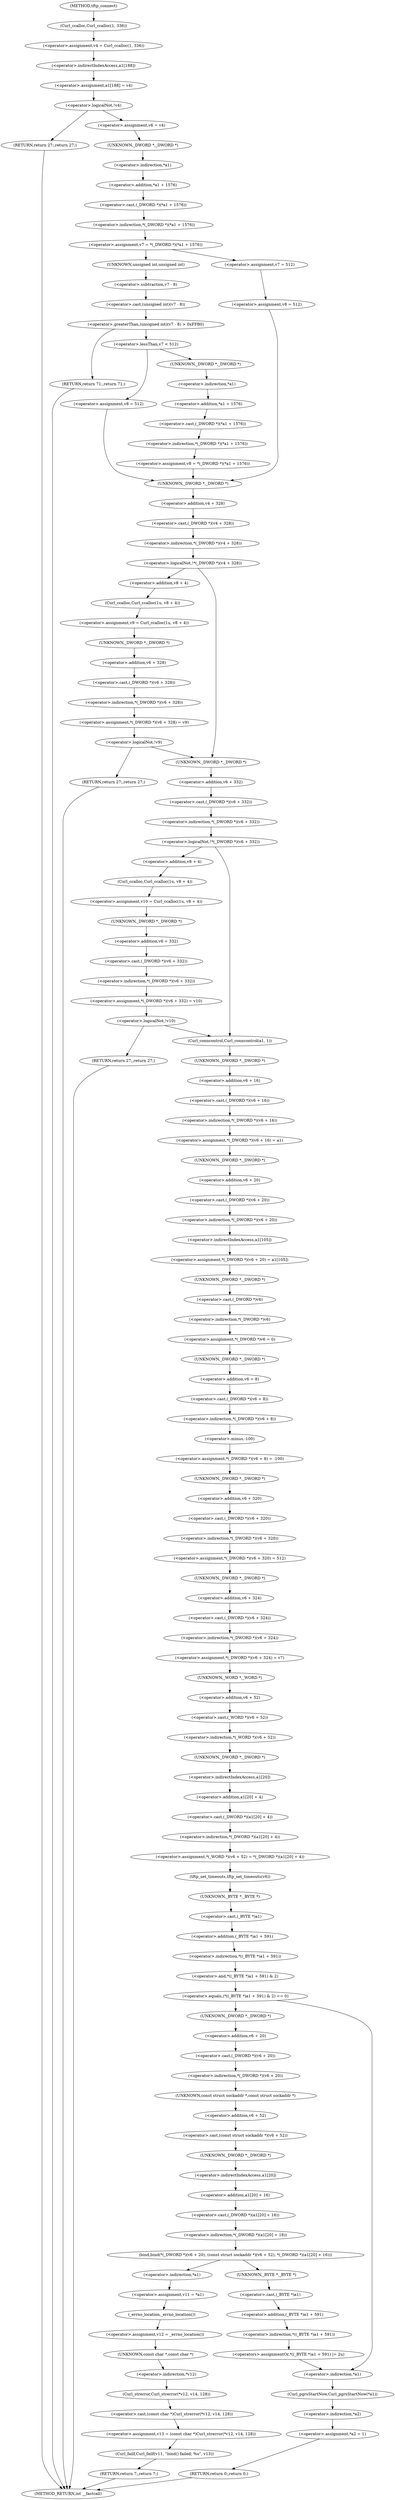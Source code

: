 digraph tftp_connect {  
"1000125" [label = "(<operator>.assignment,v4 = Curl_ccalloc(1, 336))" ]
"1000127" [label = "(Curl_ccalloc,Curl_ccalloc(1, 336))" ]
"1000130" [label = "(<operator>.assignment,a1[188] = v4)" ]
"1000131" [label = "(<operator>.indirectIndexAccess,a1[188])" ]
"1000136" [label = "(<operator>.logicalNot,!v4)" ]
"1000138" [label = "(RETURN,return 27;,return 27;)" ]
"1000140" [label = "(<operator>.assignment,v6 = v4)" ]
"1000143" [label = "(<operator>.assignment,v7 = *(_DWORD *)(*a1 + 1576))" ]
"1000145" [label = "(<operator>.indirection,*(_DWORD *)(*a1 + 1576))" ]
"1000146" [label = "(<operator>.cast,(_DWORD *)(*a1 + 1576))" ]
"1000147" [label = "(UNKNOWN,_DWORD *,_DWORD *)" ]
"1000148" [label = "(<operator>.addition,*a1 + 1576)" ]
"1000149" [label = "(<operator>.indirection,*a1)" ]
"1000156" [label = "(<operator>.greaterThan,(unsigned int)(v7 - 8) > 0xFFB0)" ]
"1000157" [label = "(<operator>.cast,(unsigned int)(v7 - 8))" ]
"1000158" [label = "(UNKNOWN,unsigned int,unsigned int)" ]
"1000159" [label = "(<operator>.subtraction,v7 - 8)" ]
"1000163" [label = "(RETURN,return 71;,return 71;)" ]
"1000166" [label = "(<operator>.lessThan,v7 < 512)" ]
"1000169" [label = "(<operator>.assignment,v8 = 512)" ]
"1000173" [label = "(<operator>.assignment,v8 = *(_DWORD *)(*a1 + 1576))" ]
"1000175" [label = "(<operator>.indirection,*(_DWORD *)(*a1 + 1576))" ]
"1000176" [label = "(<operator>.cast,(_DWORD *)(*a1 + 1576))" ]
"1000177" [label = "(UNKNOWN,_DWORD *,_DWORD *)" ]
"1000178" [label = "(<operator>.addition,*a1 + 1576)" ]
"1000179" [label = "(<operator>.indirection,*a1)" ]
"1000184" [label = "(<operator>.assignment,v7 = 512)" ]
"1000187" [label = "(<operator>.assignment,v8 = 512)" ]
"1000191" [label = "(<operator>.logicalNot,!*(_DWORD *)(v4 + 328))" ]
"1000192" [label = "(<operator>.indirection,*(_DWORD *)(v4 + 328))" ]
"1000193" [label = "(<operator>.cast,(_DWORD *)(v4 + 328))" ]
"1000194" [label = "(UNKNOWN,_DWORD *,_DWORD *)" ]
"1000195" [label = "(<operator>.addition,v4 + 328)" ]
"1000199" [label = "(<operator>.assignment,v9 = Curl_ccalloc(1u, v8 + 4))" ]
"1000201" [label = "(Curl_ccalloc,Curl_ccalloc(1u, v8 + 4))" ]
"1000203" [label = "(<operator>.addition,v8 + 4)" ]
"1000206" [label = "(<operator>.assignment,*(_DWORD *)(v6 + 328) = v9)" ]
"1000207" [label = "(<operator>.indirection,*(_DWORD *)(v6 + 328))" ]
"1000208" [label = "(<operator>.cast,(_DWORD *)(v6 + 328))" ]
"1000209" [label = "(UNKNOWN,_DWORD *,_DWORD *)" ]
"1000210" [label = "(<operator>.addition,v6 + 328)" ]
"1000215" [label = "(<operator>.logicalNot,!v9)" ]
"1000217" [label = "(RETURN,return 27;,return 27;)" ]
"1000220" [label = "(<operator>.logicalNot,!*(_DWORD *)(v6 + 332))" ]
"1000221" [label = "(<operator>.indirection,*(_DWORD *)(v6 + 332))" ]
"1000222" [label = "(<operator>.cast,(_DWORD *)(v6 + 332))" ]
"1000223" [label = "(UNKNOWN,_DWORD *,_DWORD *)" ]
"1000224" [label = "(<operator>.addition,v6 + 332)" ]
"1000228" [label = "(<operator>.assignment,v10 = Curl_ccalloc(1u, v8 + 4))" ]
"1000230" [label = "(Curl_ccalloc,Curl_ccalloc(1u, v8 + 4))" ]
"1000232" [label = "(<operator>.addition,v8 + 4)" ]
"1000235" [label = "(<operator>.assignment,*(_DWORD *)(v6 + 332) = v10)" ]
"1000236" [label = "(<operator>.indirection,*(_DWORD *)(v6 + 332))" ]
"1000237" [label = "(<operator>.cast,(_DWORD *)(v6 + 332))" ]
"1000238" [label = "(UNKNOWN,_DWORD *,_DWORD *)" ]
"1000239" [label = "(<operator>.addition,v6 + 332)" ]
"1000244" [label = "(<operator>.logicalNot,!v10)" ]
"1000246" [label = "(RETURN,return 27;,return 27;)" ]
"1000248" [label = "(Curl_conncontrol,Curl_conncontrol(a1, 1))" ]
"1000251" [label = "(<operator>.assignment,*(_DWORD *)(v6 + 16) = a1)" ]
"1000252" [label = "(<operator>.indirection,*(_DWORD *)(v6 + 16))" ]
"1000253" [label = "(<operator>.cast,(_DWORD *)(v6 + 16))" ]
"1000254" [label = "(UNKNOWN,_DWORD *,_DWORD *)" ]
"1000255" [label = "(<operator>.addition,v6 + 16)" ]
"1000259" [label = "(<operator>.assignment,*(_DWORD *)(v6 + 20) = a1[105])" ]
"1000260" [label = "(<operator>.indirection,*(_DWORD *)(v6 + 20))" ]
"1000261" [label = "(<operator>.cast,(_DWORD *)(v6 + 20))" ]
"1000262" [label = "(UNKNOWN,_DWORD *,_DWORD *)" ]
"1000263" [label = "(<operator>.addition,v6 + 20)" ]
"1000266" [label = "(<operator>.indirectIndexAccess,a1[105])" ]
"1000269" [label = "(<operator>.assignment,*(_DWORD *)v6 = 0)" ]
"1000270" [label = "(<operator>.indirection,*(_DWORD *)v6)" ]
"1000271" [label = "(<operator>.cast,(_DWORD *)v6)" ]
"1000272" [label = "(UNKNOWN,_DWORD *,_DWORD *)" ]
"1000275" [label = "(<operator>.assignment,*(_DWORD *)(v6 + 8) = -100)" ]
"1000276" [label = "(<operator>.indirection,*(_DWORD *)(v6 + 8))" ]
"1000277" [label = "(<operator>.cast,(_DWORD *)(v6 + 8))" ]
"1000278" [label = "(UNKNOWN,_DWORD *,_DWORD *)" ]
"1000279" [label = "(<operator>.addition,v6 + 8)" ]
"1000282" [label = "(<operator>.minus,-100)" ]
"1000284" [label = "(<operator>.assignment,*(_DWORD *)(v6 + 320) = 512)" ]
"1000285" [label = "(<operator>.indirection,*(_DWORD *)(v6 + 320))" ]
"1000286" [label = "(<operator>.cast,(_DWORD *)(v6 + 320))" ]
"1000287" [label = "(UNKNOWN,_DWORD *,_DWORD *)" ]
"1000288" [label = "(<operator>.addition,v6 + 320)" ]
"1000292" [label = "(<operator>.assignment,*(_DWORD *)(v6 + 324) = v7)" ]
"1000293" [label = "(<operator>.indirection,*(_DWORD *)(v6 + 324))" ]
"1000294" [label = "(<operator>.cast,(_DWORD *)(v6 + 324))" ]
"1000295" [label = "(UNKNOWN,_DWORD *,_DWORD *)" ]
"1000296" [label = "(<operator>.addition,v6 + 324)" ]
"1000300" [label = "(<operator>.assignment,*(_WORD *)(v6 + 52) = *(_DWORD *)(a1[20] + 4))" ]
"1000301" [label = "(<operator>.indirection,*(_WORD *)(v6 + 52))" ]
"1000302" [label = "(<operator>.cast,(_WORD *)(v6 + 52))" ]
"1000303" [label = "(UNKNOWN,_WORD *,_WORD *)" ]
"1000304" [label = "(<operator>.addition,v6 + 52)" ]
"1000307" [label = "(<operator>.indirection,*(_DWORD *)(a1[20] + 4))" ]
"1000308" [label = "(<operator>.cast,(_DWORD *)(a1[20] + 4))" ]
"1000309" [label = "(UNKNOWN,_DWORD *,_DWORD *)" ]
"1000310" [label = "(<operator>.addition,a1[20] + 4)" ]
"1000311" [label = "(<operator>.indirectIndexAccess,a1[20])" ]
"1000315" [label = "(tftp_set_timeouts,tftp_set_timeouts(v6))" ]
"1000318" [label = "(<operator>.equals,(*((_BYTE *)a1 + 591) & 2) == 0)" ]
"1000319" [label = "(<operator>.and,*((_BYTE *)a1 + 591) & 2)" ]
"1000320" [label = "(<operator>.indirection,*((_BYTE *)a1 + 591))" ]
"1000321" [label = "(<operator>.addition,(_BYTE *)a1 + 591)" ]
"1000322" [label = "(<operator>.cast,(_BYTE *)a1)" ]
"1000323" [label = "(UNKNOWN,_BYTE *,_BYTE *)" ]
"1000330" [label = "(bind,bind(*(_DWORD *)(v6 + 20), (const struct sockaddr *)(v6 + 52), *(_DWORD *)(a1[20] + 16)))" ]
"1000331" [label = "(<operator>.indirection,*(_DWORD *)(v6 + 20))" ]
"1000332" [label = "(<operator>.cast,(_DWORD *)(v6 + 20))" ]
"1000333" [label = "(UNKNOWN,_DWORD *,_DWORD *)" ]
"1000334" [label = "(<operator>.addition,v6 + 20)" ]
"1000337" [label = "(<operator>.cast,(const struct sockaddr *)(v6 + 52))" ]
"1000338" [label = "(UNKNOWN,const struct sockaddr *,const struct sockaddr *)" ]
"1000339" [label = "(<operator>.addition,v6 + 52)" ]
"1000342" [label = "(<operator>.indirection,*(_DWORD *)(a1[20] + 16))" ]
"1000343" [label = "(<operator>.cast,(_DWORD *)(a1[20] + 16))" ]
"1000344" [label = "(UNKNOWN,_DWORD *,_DWORD *)" ]
"1000345" [label = "(<operator>.addition,a1[20] + 16)" ]
"1000346" [label = "(<operator>.indirectIndexAccess,a1[20])" ]
"1000351" [label = "(<operator>.assignment,v11 = *a1)" ]
"1000353" [label = "(<operator>.indirection,*a1)" ]
"1000355" [label = "(<operator>.assignment,v12 = _errno_location())" ]
"1000357" [label = "(_errno_location,_errno_location())" ]
"1000358" [label = "(<operator>.assignment,v13 = (const char *)Curl_strerror(*v12, v14, 128))" ]
"1000360" [label = "(<operator>.cast,(const char *)Curl_strerror(*v12, v14, 128))" ]
"1000361" [label = "(UNKNOWN,const char *,const char *)" ]
"1000362" [label = "(Curl_strerror,Curl_strerror(*v12, v14, 128))" ]
"1000363" [label = "(<operator>.indirection,*v12)" ]
"1000367" [label = "(Curl_failf,Curl_failf(v11, \"bind() failed; %s\", v13))" ]
"1000371" [label = "(RETURN,return 7;,return 7;)" ]
"1000373" [label = "(<operators>.assignmentOr,*((_BYTE *)a1 + 591) |= 2u)" ]
"1000374" [label = "(<operator>.indirection,*((_BYTE *)a1 + 591))" ]
"1000375" [label = "(<operator>.addition,(_BYTE *)a1 + 591)" ]
"1000376" [label = "(<operator>.cast,(_BYTE *)a1)" ]
"1000377" [label = "(UNKNOWN,_BYTE *,_BYTE *)" ]
"1000381" [label = "(Curl_pgrsStartNow,Curl_pgrsStartNow(*a1))" ]
"1000382" [label = "(<operator>.indirection,*a1)" ]
"1000384" [label = "(<operator>.assignment,*a2 = 1)" ]
"1000385" [label = "(<operator>.indirection,*a2)" ]
"1000388" [label = "(RETURN,return 0;,return 0;)" ]
"1000111" [label = "(METHOD,tftp_connect)" ]
"1000390" [label = "(METHOD_RETURN,int __fastcall)" ]
  "1000125" -> "1000131" 
  "1000127" -> "1000125" 
  "1000130" -> "1000136" 
  "1000131" -> "1000130" 
  "1000136" -> "1000138" 
  "1000136" -> "1000140" 
  "1000138" -> "1000390" 
  "1000140" -> "1000147" 
  "1000143" -> "1000158" 
  "1000143" -> "1000184" 
  "1000145" -> "1000143" 
  "1000146" -> "1000145" 
  "1000147" -> "1000149" 
  "1000148" -> "1000146" 
  "1000149" -> "1000148" 
  "1000156" -> "1000163" 
  "1000156" -> "1000166" 
  "1000157" -> "1000156" 
  "1000158" -> "1000159" 
  "1000159" -> "1000157" 
  "1000163" -> "1000390" 
  "1000166" -> "1000169" 
  "1000166" -> "1000177" 
  "1000169" -> "1000194" 
  "1000173" -> "1000194" 
  "1000175" -> "1000173" 
  "1000176" -> "1000175" 
  "1000177" -> "1000179" 
  "1000178" -> "1000176" 
  "1000179" -> "1000178" 
  "1000184" -> "1000187" 
  "1000187" -> "1000194" 
  "1000191" -> "1000223" 
  "1000191" -> "1000203" 
  "1000192" -> "1000191" 
  "1000193" -> "1000192" 
  "1000194" -> "1000195" 
  "1000195" -> "1000193" 
  "1000199" -> "1000209" 
  "1000201" -> "1000199" 
  "1000203" -> "1000201" 
  "1000206" -> "1000215" 
  "1000207" -> "1000206" 
  "1000208" -> "1000207" 
  "1000209" -> "1000210" 
  "1000210" -> "1000208" 
  "1000215" -> "1000223" 
  "1000215" -> "1000217" 
  "1000217" -> "1000390" 
  "1000220" -> "1000232" 
  "1000220" -> "1000248" 
  "1000221" -> "1000220" 
  "1000222" -> "1000221" 
  "1000223" -> "1000224" 
  "1000224" -> "1000222" 
  "1000228" -> "1000238" 
  "1000230" -> "1000228" 
  "1000232" -> "1000230" 
  "1000235" -> "1000244" 
  "1000236" -> "1000235" 
  "1000237" -> "1000236" 
  "1000238" -> "1000239" 
  "1000239" -> "1000237" 
  "1000244" -> "1000246" 
  "1000244" -> "1000248" 
  "1000246" -> "1000390" 
  "1000248" -> "1000254" 
  "1000251" -> "1000262" 
  "1000252" -> "1000251" 
  "1000253" -> "1000252" 
  "1000254" -> "1000255" 
  "1000255" -> "1000253" 
  "1000259" -> "1000272" 
  "1000260" -> "1000266" 
  "1000261" -> "1000260" 
  "1000262" -> "1000263" 
  "1000263" -> "1000261" 
  "1000266" -> "1000259" 
  "1000269" -> "1000278" 
  "1000270" -> "1000269" 
  "1000271" -> "1000270" 
  "1000272" -> "1000271" 
  "1000275" -> "1000287" 
  "1000276" -> "1000282" 
  "1000277" -> "1000276" 
  "1000278" -> "1000279" 
  "1000279" -> "1000277" 
  "1000282" -> "1000275" 
  "1000284" -> "1000295" 
  "1000285" -> "1000284" 
  "1000286" -> "1000285" 
  "1000287" -> "1000288" 
  "1000288" -> "1000286" 
  "1000292" -> "1000303" 
  "1000293" -> "1000292" 
  "1000294" -> "1000293" 
  "1000295" -> "1000296" 
  "1000296" -> "1000294" 
  "1000300" -> "1000315" 
  "1000301" -> "1000309" 
  "1000302" -> "1000301" 
  "1000303" -> "1000304" 
  "1000304" -> "1000302" 
  "1000307" -> "1000300" 
  "1000308" -> "1000307" 
  "1000309" -> "1000311" 
  "1000310" -> "1000308" 
  "1000311" -> "1000310" 
  "1000315" -> "1000323" 
  "1000318" -> "1000333" 
  "1000318" -> "1000382" 
  "1000319" -> "1000318" 
  "1000320" -> "1000319" 
  "1000321" -> "1000320" 
  "1000322" -> "1000321" 
  "1000323" -> "1000322" 
  "1000330" -> "1000377" 
  "1000330" -> "1000353" 
  "1000331" -> "1000338" 
  "1000332" -> "1000331" 
  "1000333" -> "1000334" 
  "1000334" -> "1000332" 
  "1000337" -> "1000344" 
  "1000338" -> "1000339" 
  "1000339" -> "1000337" 
  "1000342" -> "1000330" 
  "1000343" -> "1000342" 
  "1000344" -> "1000346" 
  "1000345" -> "1000343" 
  "1000346" -> "1000345" 
  "1000351" -> "1000357" 
  "1000353" -> "1000351" 
  "1000355" -> "1000361" 
  "1000357" -> "1000355" 
  "1000358" -> "1000367" 
  "1000360" -> "1000358" 
  "1000361" -> "1000363" 
  "1000362" -> "1000360" 
  "1000363" -> "1000362" 
  "1000367" -> "1000371" 
  "1000371" -> "1000390" 
  "1000373" -> "1000382" 
  "1000374" -> "1000373" 
  "1000375" -> "1000374" 
  "1000376" -> "1000375" 
  "1000377" -> "1000376" 
  "1000381" -> "1000385" 
  "1000382" -> "1000381" 
  "1000384" -> "1000388" 
  "1000385" -> "1000384" 
  "1000388" -> "1000390" 
  "1000111" -> "1000127" 
}
